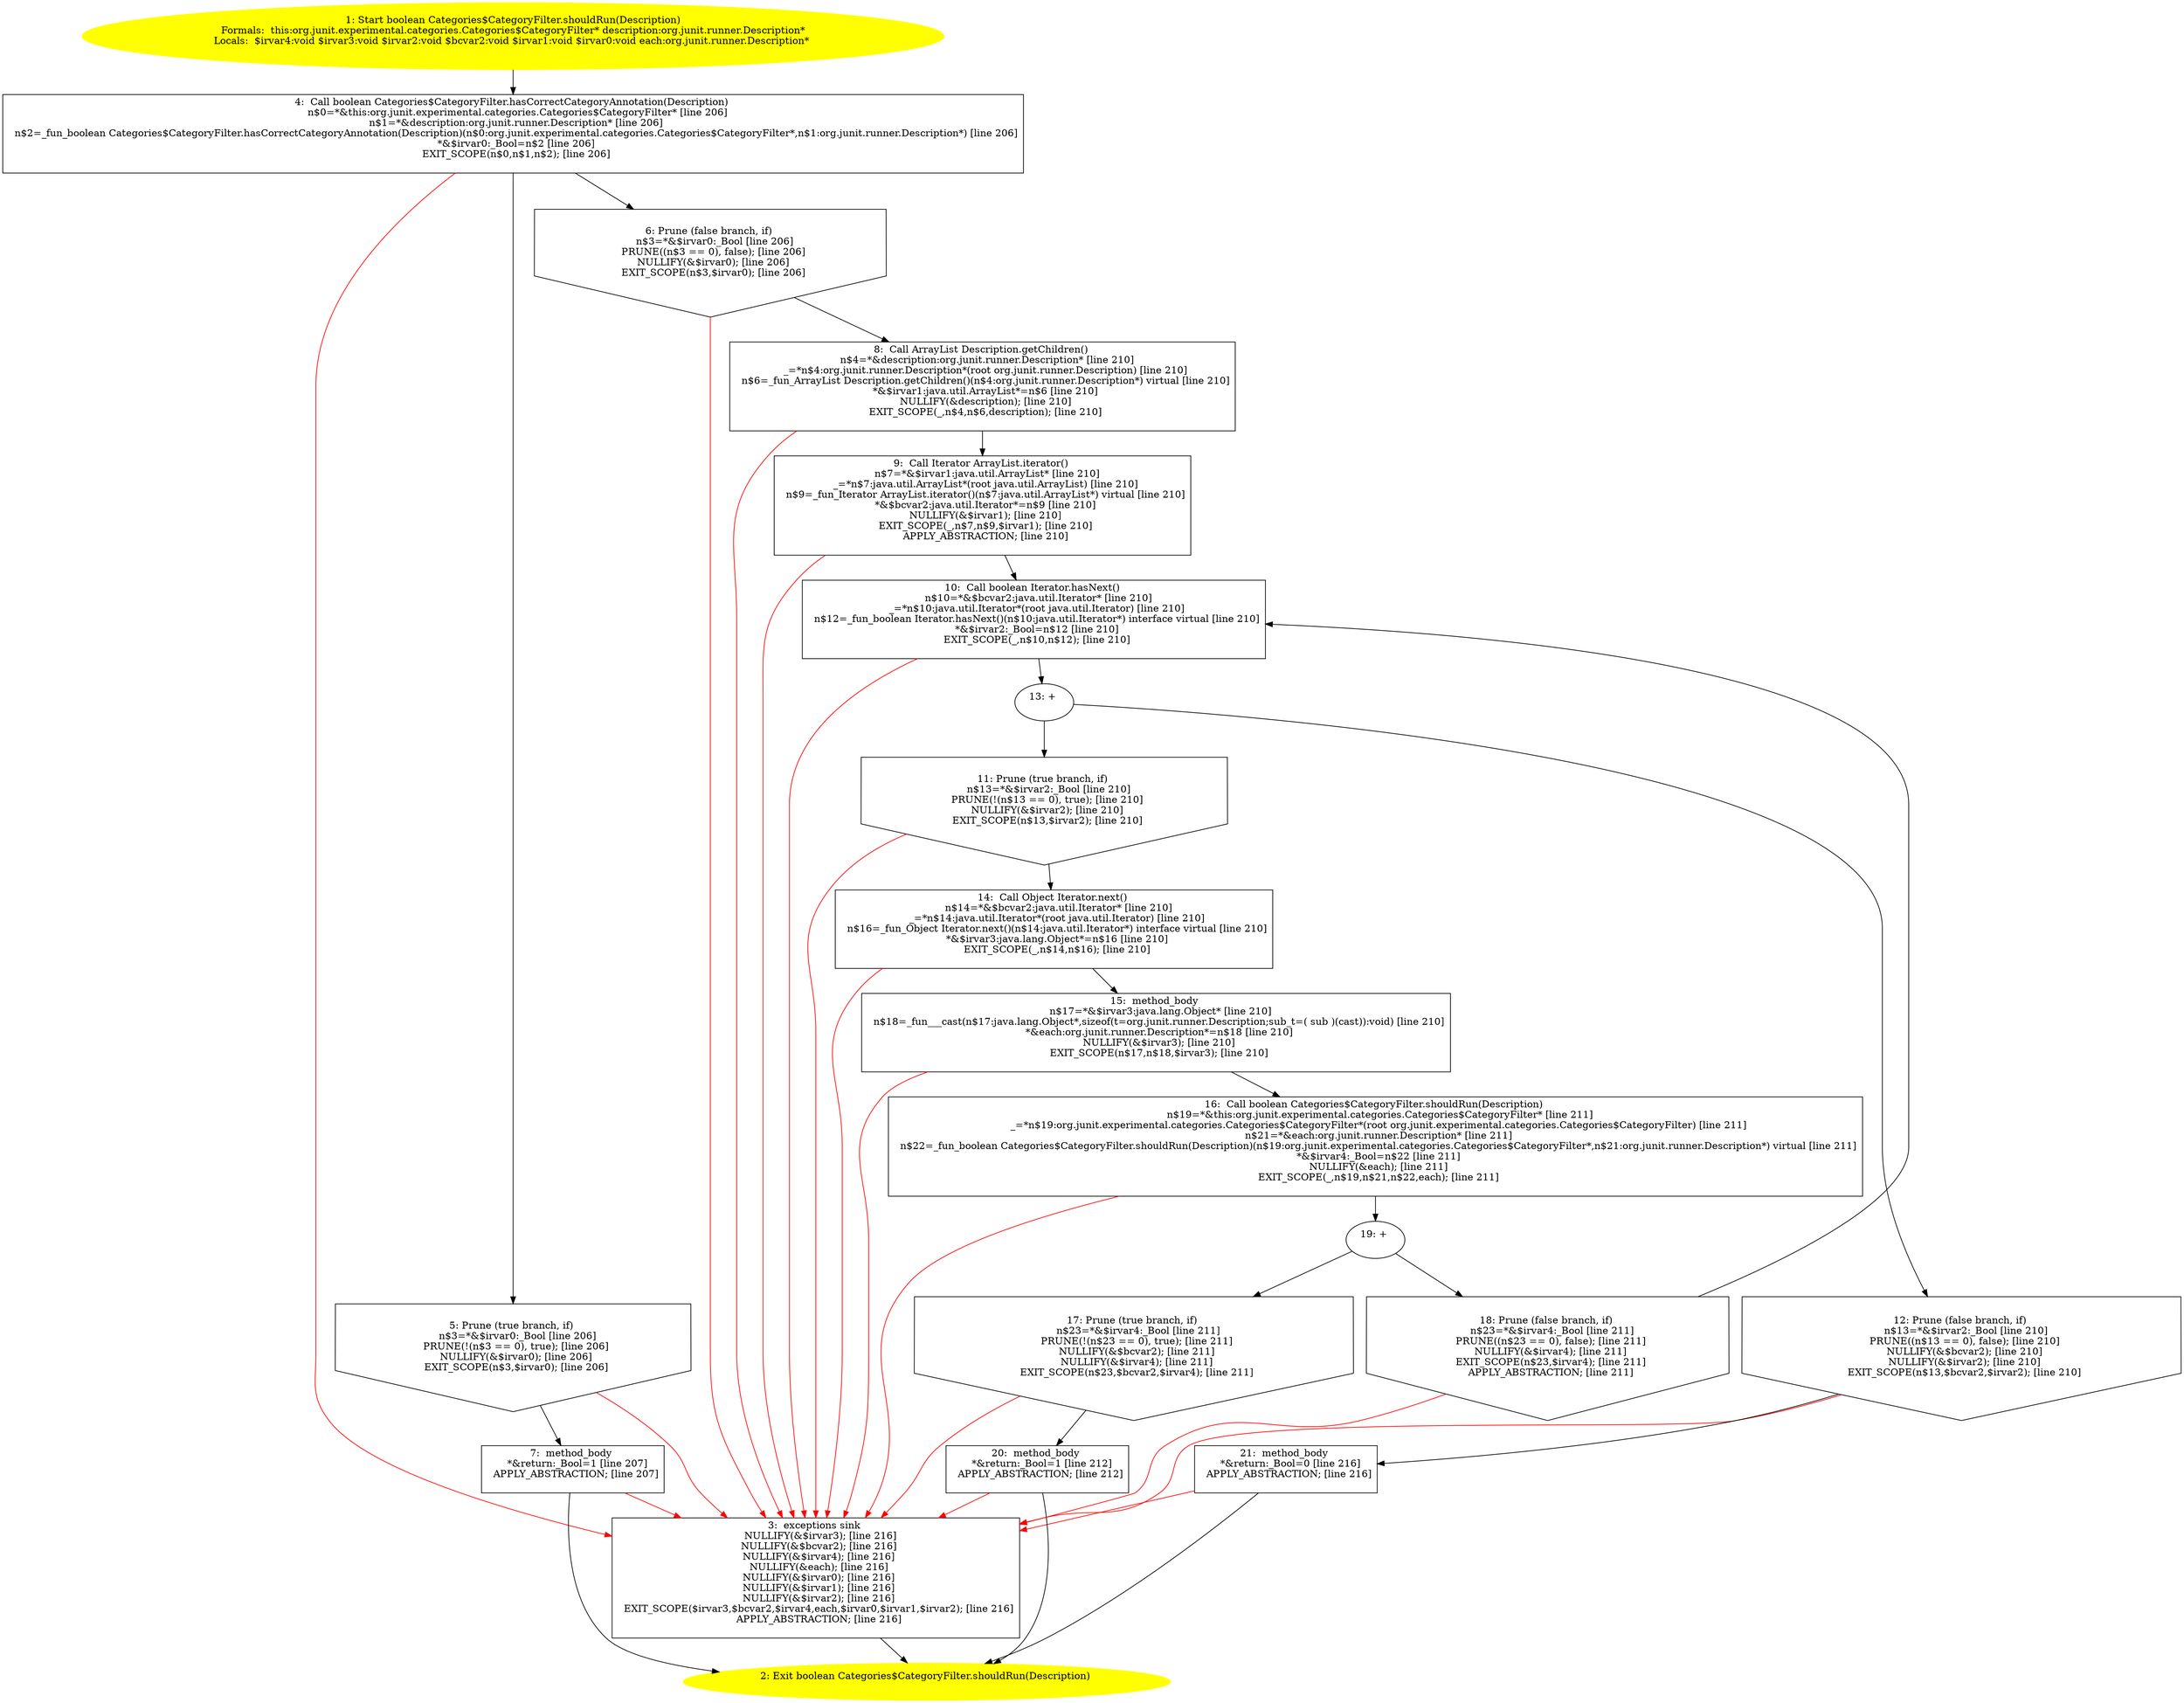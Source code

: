 /* @generated */
digraph cfg {
"org.junit.experimental.categories.Categories$CategoryFilter.shouldRun(org.junit.runner.Description):.f192b747085e6121b181dc42ebc309f4_1" [label="1: Start boolean Categories$CategoryFilter.shouldRun(Description)\nFormals:  this:org.junit.experimental.categories.Categories$CategoryFilter* description:org.junit.runner.Description*\nLocals:  $irvar4:void $irvar3:void $irvar2:void $bcvar2:void $irvar1:void $irvar0:void each:org.junit.runner.Description* \n  " color=yellow style=filled]
	

	 "org.junit.experimental.categories.Categories$CategoryFilter.shouldRun(org.junit.runner.Description):.f192b747085e6121b181dc42ebc309f4_1" -> "org.junit.experimental.categories.Categories$CategoryFilter.shouldRun(org.junit.runner.Description):.f192b747085e6121b181dc42ebc309f4_4" ;
"org.junit.experimental.categories.Categories$CategoryFilter.shouldRun(org.junit.runner.Description):.f192b747085e6121b181dc42ebc309f4_2" [label="2: Exit boolean Categories$CategoryFilter.shouldRun(Description) \n  " color=yellow style=filled]
	

"org.junit.experimental.categories.Categories$CategoryFilter.shouldRun(org.junit.runner.Description):.f192b747085e6121b181dc42ebc309f4_3" [label="3:  exceptions sink \n   NULLIFY(&$irvar3); [line 216]\n  NULLIFY(&$bcvar2); [line 216]\n  NULLIFY(&$irvar4); [line 216]\n  NULLIFY(&each); [line 216]\n  NULLIFY(&$irvar0); [line 216]\n  NULLIFY(&$irvar1); [line 216]\n  NULLIFY(&$irvar2); [line 216]\n  EXIT_SCOPE($irvar3,$bcvar2,$irvar4,each,$irvar0,$irvar1,$irvar2); [line 216]\n  APPLY_ABSTRACTION; [line 216]\n " shape="box"]
	

	 "org.junit.experimental.categories.Categories$CategoryFilter.shouldRun(org.junit.runner.Description):.f192b747085e6121b181dc42ebc309f4_3" -> "org.junit.experimental.categories.Categories$CategoryFilter.shouldRun(org.junit.runner.Description):.f192b747085e6121b181dc42ebc309f4_2" ;
"org.junit.experimental.categories.Categories$CategoryFilter.shouldRun(org.junit.runner.Description):.f192b747085e6121b181dc42ebc309f4_4" [label="4:  Call boolean Categories$CategoryFilter.hasCorrectCategoryAnnotation(Description) \n   n$0=*&this:org.junit.experimental.categories.Categories$CategoryFilter* [line 206]\n  n$1=*&description:org.junit.runner.Description* [line 206]\n  n$2=_fun_boolean Categories$CategoryFilter.hasCorrectCategoryAnnotation(Description)(n$0:org.junit.experimental.categories.Categories$CategoryFilter*,n$1:org.junit.runner.Description*) [line 206]\n  *&$irvar0:_Bool=n$2 [line 206]\n  EXIT_SCOPE(n$0,n$1,n$2); [line 206]\n " shape="box"]
	

	 "org.junit.experimental.categories.Categories$CategoryFilter.shouldRun(org.junit.runner.Description):.f192b747085e6121b181dc42ebc309f4_4" -> "org.junit.experimental.categories.Categories$CategoryFilter.shouldRun(org.junit.runner.Description):.f192b747085e6121b181dc42ebc309f4_5" ;
	 "org.junit.experimental.categories.Categories$CategoryFilter.shouldRun(org.junit.runner.Description):.f192b747085e6121b181dc42ebc309f4_4" -> "org.junit.experimental.categories.Categories$CategoryFilter.shouldRun(org.junit.runner.Description):.f192b747085e6121b181dc42ebc309f4_6" ;
	 "org.junit.experimental.categories.Categories$CategoryFilter.shouldRun(org.junit.runner.Description):.f192b747085e6121b181dc42ebc309f4_4" -> "org.junit.experimental.categories.Categories$CategoryFilter.shouldRun(org.junit.runner.Description):.f192b747085e6121b181dc42ebc309f4_3" [color="red" ];
"org.junit.experimental.categories.Categories$CategoryFilter.shouldRun(org.junit.runner.Description):.f192b747085e6121b181dc42ebc309f4_5" [label="5: Prune (true branch, if) \n   n$3=*&$irvar0:_Bool [line 206]\n  PRUNE(!(n$3 == 0), true); [line 206]\n  NULLIFY(&$irvar0); [line 206]\n  EXIT_SCOPE(n$3,$irvar0); [line 206]\n " shape="invhouse"]
	

	 "org.junit.experimental.categories.Categories$CategoryFilter.shouldRun(org.junit.runner.Description):.f192b747085e6121b181dc42ebc309f4_5" -> "org.junit.experimental.categories.Categories$CategoryFilter.shouldRun(org.junit.runner.Description):.f192b747085e6121b181dc42ebc309f4_7" ;
	 "org.junit.experimental.categories.Categories$CategoryFilter.shouldRun(org.junit.runner.Description):.f192b747085e6121b181dc42ebc309f4_5" -> "org.junit.experimental.categories.Categories$CategoryFilter.shouldRun(org.junit.runner.Description):.f192b747085e6121b181dc42ebc309f4_3" [color="red" ];
"org.junit.experimental.categories.Categories$CategoryFilter.shouldRun(org.junit.runner.Description):.f192b747085e6121b181dc42ebc309f4_6" [label="6: Prune (false branch, if) \n   n$3=*&$irvar0:_Bool [line 206]\n  PRUNE((n$3 == 0), false); [line 206]\n  NULLIFY(&$irvar0); [line 206]\n  EXIT_SCOPE(n$3,$irvar0); [line 206]\n " shape="invhouse"]
	

	 "org.junit.experimental.categories.Categories$CategoryFilter.shouldRun(org.junit.runner.Description):.f192b747085e6121b181dc42ebc309f4_6" -> "org.junit.experimental.categories.Categories$CategoryFilter.shouldRun(org.junit.runner.Description):.f192b747085e6121b181dc42ebc309f4_8" ;
	 "org.junit.experimental.categories.Categories$CategoryFilter.shouldRun(org.junit.runner.Description):.f192b747085e6121b181dc42ebc309f4_6" -> "org.junit.experimental.categories.Categories$CategoryFilter.shouldRun(org.junit.runner.Description):.f192b747085e6121b181dc42ebc309f4_3" [color="red" ];
"org.junit.experimental.categories.Categories$CategoryFilter.shouldRun(org.junit.runner.Description):.f192b747085e6121b181dc42ebc309f4_7" [label="7:  method_body \n   *&return:_Bool=1 [line 207]\n  APPLY_ABSTRACTION; [line 207]\n " shape="box"]
	

	 "org.junit.experimental.categories.Categories$CategoryFilter.shouldRun(org.junit.runner.Description):.f192b747085e6121b181dc42ebc309f4_7" -> "org.junit.experimental.categories.Categories$CategoryFilter.shouldRun(org.junit.runner.Description):.f192b747085e6121b181dc42ebc309f4_2" ;
	 "org.junit.experimental.categories.Categories$CategoryFilter.shouldRun(org.junit.runner.Description):.f192b747085e6121b181dc42ebc309f4_7" -> "org.junit.experimental.categories.Categories$CategoryFilter.shouldRun(org.junit.runner.Description):.f192b747085e6121b181dc42ebc309f4_3" [color="red" ];
"org.junit.experimental.categories.Categories$CategoryFilter.shouldRun(org.junit.runner.Description):.f192b747085e6121b181dc42ebc309f4_8" [label="8:  Call ArrayList Description.getChildren() \n   n$4=*&description:org.junit.runner.Description* [line 210]\n  _=*n$4:org.junit.runner.Description*(root org.junit.runner.Description) [line 210]\n  n$6=_fun_ArrayList Description.getChildren()(n$4:org.junit.runner.Description*) virtual [line 210]\n  *&$irvar1:java.util.ArrayList*=n$6 [line 210]\n  NULLIFY(&description); [line 210]\n  EXIT_SCOPE(_,n$4,n$6,description); [line 210]\n " shape="box"]
	

	 "org.junit.experimental.categories.Categories$CategoryFilter.shouldRun(org.junit.runner.Description):.f192b747085e6121b181dc42ebc309f4_8" -> "org.junit.experimental.categories.Categories$CategoryFilter.shouldRun(org.junit.runner.Description):.f192b747085e6121b181dc42ebc309f4_9" ;
	 "org.junit.experimental.categories.Categories$CategoryFilter.shouldRun(org.junit.runner.Description):.f192b747085e6121b181dc42ebc309f4_8" -> "org.junit.experimental.categories.Categories$CategoryFilter.shouldRun(org.junit.runner.Description):.f192b747085e6121b181dc42ebc309f4_3" [color="red" ];
"org.junit.experimental.categories.Categories$CategoryFilter.shouldRun(org.junit.runner.Description):.f192b747085e6121b181dc42ebc309f4_9" [label="9:  Call Iterator ArrayList.iterator() \n   n$7=*&$irvar1:java.util.ArrayList* [line 210]\n  _=*n$7:java.util.ArrayList*(root java.util.ArrayList) [line 210]\n  n$9=_fun_Iterator ArrayList.iterator()(n$7:java.util.ArrayList*) virtual [line 210]\n  *&$bcvar2:java.util.Iterator*=n$9 [line 210]\n  NULLIFY(&$irvar1); [line 210]\n  EXIT_SCOPE(_,n$7,n$9,$irvar1); [line 210]\n  APPLY_ABSTRACTION; [line 210]\n " shape="box"]
	

	 "org.junit.experimental.categories.Categories$CategoryFilter.shouldRun(org.junit.runner.Description):.f192b747085e6121b181dc42ebc309f4_9" -> "org.junit.experimental.categories.Categories$CategoryFilter.shouldRun(org.junit.runner.Description):.f192b747085e6121b181dc42ebc309f4_10" ;
	 "org.junit.experimental.categories.Categories$CategoryFilter.shouldRun(org.junit.runner.Description):.f192b747085e6121b181dc42ebc309f4_9" -> "org.junit.experimental.categories.Categories$CategoryFilter.shouldRun(org.junit.runner.Description):.f192b747085e6121b181dc42ebc309f4_3" [color="red" ];
"org.junit.experimental.categories.Categories$CategoryFilter.shouldRun(org.junit.runner.Description):.f192b747085e6121b181dc42ebc309f4_10" [label="10:  Call boolean Iterator.hasNext() \n   n$10=*&$bcvar2:java.util.Iterator* [line 210]\n  _=*n$10:java.util.Iterator*(root java.util.Iterator) [line 210]\n  n$12=_fun_boolean Iterator.hasNext()(n$10:java.util.Iterator*) interface virtual [line 210]\n  *&$irvar2:_Bool=n$12 [line 210]\n  EXIT_SCOPE(_,n$10,n$12); [line 210]\n " shape="box"]
	

	 "org.junit.experimental.categories.Categories$CategoryFilter.shouldRun(org.junit.runner.Description):.f192b747085e6121b181dc42ebc309f4_10" -> "org.junit.experimental.categories.Categories$CategoryFilter.shouldRun(org.junit.runner.Description):.f192b747085e6121b181dc42ebc309f4_13" ;
	 "org.junit.experimental.categories.Categories$CategoryFilter.shouldRun(org.junit.runner.Description):.f192b747085e6121b181dc42ebc309f4_10" -> "org.junit.experimental.categories.Categories$CategoryFilter.shouldRun(org.junit.runner.Description):.f192b747085e6121b181dc42ebc309f4_3" [color="red" ];
"org.junit.experimental.categories.Categories$CategoryFilter.shouldRun(org.junit.runner.Description):.f192b747085e6121b181dc42ebc309f4_11" [label="11: Prune (true branch, if) \n   n$13=*&$irvar2:_Bool [line 210]\n  PRUNE(!(n$13 == 0), true); [line 210]\n  NULLIFY(&$irvar2); [line 210]\n  EXIT_SCOPE(n$13,$irvar2); [line 210]\n " shape="invhouse"]
	

	 "org.junit.experimental.categories.Categories$CategoryFilter.shouldRun(org.junit.runner.Description):.f192b747085e6121b181dc42ebc309f4_11" -> "org.junit.experimental.categories.Categories$CategoryFilter.shouldRun(org.junit.runner.Description):.f192b747085e6121b181dc42ebc309f4_14" ;
	 "org.junit.experimental.categories.Categories$CategoryFilter.shouldRun(org.junit.runner.Description):.f192b747085e6121b181dc42ebc309f4_11" -> "org.junit.experimental.categories.Categories$CategoryFilter.shouldRun(org.junit.runner.Description):.f192b747085e6121b181dc42ebc309f4_3" [color="red" ];
"org.junit.experimental.categories.Categories$CategoryFilter.shouldRun(org.junit.runner.Description):.f192b747085e6121b181dc42ebc309f4_12" [label="12: Prune (false branch, if) \n   n$13=*&$irvar2:_Bool [line 210]\n  PRUNE((n$13 == 0), false); [line 210]\n  NULLIFY(&$bcvar2); [line 210]\n  NULLIFY(&$irvar2); [line 210]\n  EXIT_SCOPE(n$13,$bcvar2,$irvar2); [line 210]\n " shape="invhouse"]
	

	 "org.junit.experimental.categories.Categories$CategoryFilter.shouldRun(org.junit.runner.Description):.f192b747085e6121b181dc42ebc309f4_12" -> "org.junit.experimental.categories.Categories$CategoryFilter.shouldRun(org.junit.runner.Description):.f192b747085e6121b181dc42ebc309f4_21" ;
	 "org.junit.experimental.categories.Categories$CategoryFilter.shouldRun(org.junit.runner.Description):.f192b747085e6121b181dc42ebc309f4_12" -> "org.junit.experimental.categories.Categories$CategoryFilter.shouldRun(org.junit.runner.Description):.f192b747085e6121b181dc42ebc309f4_3" [color="red" ];
"org.junit.experimental.categories.Categories$CategoryFilter.shouldRun(org.junit.runner.Description):.f192b747085e6121b181dc42ebc309f4_13" [label="13: + \n  " ]
	

	 "org.junit.experimental.categories.Categories$CategoryFilter.shouldRun(org.junit.runner.Description):.f192b747085e6121b181dc42ebc309f4_13" -> "org.junit.experimental.categories.Categories$CategoryFilter.shouldRun(org.junit.runner.Description):.f192b747085e6121b181dc42ebc309f4_11" ;
	 "org.junit.experimental.categories.Categories$CategoryFilter.shouldRun(org.junit.runner.Description):.f192b747085e6121b181dc42ebc309f4_13" -> "org.junit.experimental.categories.Categories$CategoryFilter.shouldRun(org.junit.runner.Description):.f192b747085e6121b181dc42ebc309f4_12" ;
"org.junit.experimental.categories.Categories$CategoryFilter.shouldRun(org.junit.runner.Description):.f192b747085e6121b181dc42ebc309f4_14" [label="14:  Call Object Iterator.next() \n   n$14=*&$bcvar2:java.util.Iterator* [line 210]\n  _=*n$14:java.util.Iterator*(root java.util.Iterator) [line 210]\n  n$16=_fun_Object Iterator.next()(n$14:java.util.Iterator*) interface virtual [line 210]\n  *&$irvar3:java.lang.Object*=n$16 [line 210]\n  EXIT_SCOPE(_,n$14,n$16); [line 210]\n " shape="box"]
	

	 "org.junit.experimental.categories.Categories$CategoryFilter.shouldRun(org.junit.runner.Description):.f192b747085e6121b181dc42ebc309f4_14" -> "org.junit.experimental.categories.Categories$CategoryFilter.shouldRun(org.junit.runner.Description):.f192b747085e6121b181dc42ebc309f4_15" ;
	 "org.junit.experimental.categories.Categories$CategoryFilter.shouldRun(org.junit.runner.Description):.f192b747085e6121b181dc42ebc309f4_14" -> "org.junit.experimental.categories.Categories$CategoryFilter.shouldRun(org.junit.runner.Description):.f192b747085e6121b181dc42ebc309f4_3" [color="red" ];
"org.junit.experimental.categories.Categories$CategoryFilter.shouldRun(org.junit.runner.Description):.f192b747085e6121b181dc42ebc309f4_15" [label="15:  method_body \n   n$17=*&$irvar3:java.lang.Object* [line 210]\n  n$18=_fun___cast(n$17:java.lang.Object*,sizeof(t=org.junit.runner.Description;sub_t=( sub )(cast)):void) [line 210]\n  *&each:org.junit.runner.Description*=n$18 [line 210]\n  NULLIFY(&$irvar3); [line 210]\n  EXIT_SCOPE(n$17,n$18,$irvar3); [line 210]\n " shape="box"]
	

	 "org.junit.experimental.categories.Categories$CategoryFilter.shouldRun(org.junit.runner.Description):.f192b747085e6121b181dc42ebc309f4_15" -> "org.junit.experimental.categories.Categories$CategoryFilter.shouldRun(org.junit.runner.Description):.f192b747085e6121b181dc42ebc309f4_16" ;
	 "org.junit.experimental.categories.Categories$CategoryFilter.shouldRun(org.junit.runner.Description):.f192b747085e6121b181dc42ebc309f4_15" -> "org.junit.experimental.categories.Categories$CategoryFilter.shouldRun(org.junit.runner.Description):.f192b747085e6121b181dc42ebc309f4_3" [color="red" ];
"org.junit.experimental.categories.Categories$CategoryFilter.shouldRun(org.junit.runner.Description):.f192b747085e6121b181dc42ebc309f4_16" [label="16:  Call boolean Categories$CategoryFilter.shouldRun(Description) \n   n$19=*&this:org.junit.experimental.categories.Categories$CategoryFilter* [line 211]\n  _=*n$19:org.junit.experimental.categories.Categories$CategoryFilter*(root org.junit.experimental.categories.Categories$CategoryFilter) [line 211]\n  n$21=*&each:org.junit.runner.Description* [line 211]\n  n$22=_fun_boolean Categories$CategoryFilter.shouldRun(Description)(n$19:org.junit.experimental.categories.Categories$CategoryFilter*,n$21:org.junit.runner.Description*) virtual [line 211]\n  *&$irvar4:_Bool=n$22 [line 211]\n  NULLIFY(&each); [line 211]\n  EXIT_SCOPE(_,n$19,n$21,n$22,each); [line 211]\n " shape="box"]
	

	 "org.junit.experimental.categories.Categories$CategoryFilter.shouldRun(org.junit.runner.Description):.f192b747085e6121b181dc42ebc309f4_16" -> "org.junit.experimental.categories.Categories$CategoryFilter.shouldRun(org.junit.runner.Description):.f192b747085e6121b181dc42ebc309f4_19" ;
	 "org.junit.experimental.categories.Categories$CategoryFilter.shouldRun(org.junit.runner.Description):.f192b747085e6121b181dc42ebc309f4_16" -> "org.junit.experimental.categories.Categories$CategoryFilter.shouldRun(org.junit.runner.Description):.f192b747085e6121b181dc42ebc309f4_3" [color="red" ];
"org.junit.experimental.categories.Categories$CategoryFilter.shouldRun(org.junit.runner.Description):.f192b747085e6121b181dc42ebc309f4_17" [label="17: Prune (true branch, if) \n   n$23=*&$irvar4:_Bool [line 211]\n  PRUNE(!(n$23 == 0), true); [line 211]\n  NULLIFY(&$bcvar2); [line 211]\n  NULLIFY(&$irvar4); [line 211]\n  EXIT_SCOPE(n$23,$bcvar2,$irvar4); [line 211]\n " shape="invhouse"]
	

	 "org.junit.experimental.categories.Categories$CategoryFilter.shouldRun(org.junit.runner.Description):.f192b747085e6121b181dc42ebc309f4_17" -> "org.junit.experimental.categories.Categories$CategoryFilter.shouldRun(org.junit.runner.Description):.f192b747085e6121b181dc42ebc309f4_20" ;
	 "org.junit.experimental.categories.Categories$CategoryFilter.shouldRun(org.junit.runner.Description):.f192b747085e6121b181dc42ebc309f4_17" -> "org.junit.experimental.categories.Categories$CategoryFilter.shouldRun(org.junit.runner.Description):.f192b747085e6121b181dc42ebc309f4_3" [color="red" ];
"org.junit.experimental.categories.Categories$CategoryFilter.shouldRun(org.junit.runner.Description):.f192b747085e6121b181dc42ebc309f4_18" [label="18: Prune (false branch, if) \n   n$23=*&$irvar4:_Bool [line 211]\n  PRUNE((n$23 == 0), false); [line 211]\n  NULLIFY(&$irvar4); [line 211]\n  EXIT_SCOPE(n$23,$irvar4); [line 211]\n  APPLY_ABSTRACTION; [line 211]\n " shape="invhouse"]
	

	 "org.junit.experimental.categories.Categories$CategoryFilter.shouldRun(org.junit.runner.Description):.f192b747085e6121b181dc42ebc309f4_18" -> "org.junit.experimental.categories.Categories$CategoryFilter.shouldRun(org.junit.runner.Description):.f192b747085e6121b181dc42ebc309f4_10" ;
	 "org.junit.experimental.categories.Categories$CategoryFilter.shouldRun(org.junit.runner.Description):.f192b747085e6121b181dc42ebc309f4_18" -> "org.junit.experimental.categories.Categories$CategoryFilter.shouldRun(org.junit.runner.Description):.f192b747085e6121b181dc42ebc309f4_3" [color="red" ];
"org.junit.experimental.categories.Categories$CategoryFilter.shouldRun(org.junit.runner.Description):.f192b747085e6121b181dc42ebc309f4_19" [label="19: + \n  " ]
	

	 "org.junit.experimental.categories.Categories$CategoryFilter.shouldRun(org.junit.runner.Description):.f192b747085e6121b181dc42ebc309f4_19" -> "org.junit.experimental.categories.Categories$CategoryFilter.shouldRun(org.junit.runner.Description):.f192b747085e6121b181dc42ebc309f4_17" ;
	 "org.junit.experimental.categories.Categories$CategoryFilter.shouldRun(org.junit.runner.Description):.f192b747085e6121b181dc42ebc309f4_19" -> "org.junit.experimental.categories.Categories$CategoryFilter.shouldRun(org.junit.runner.Description):.f192b747085e6121b181dc42ebc309f4_18" ;
"org.junit.experimental.categories.Categories$CategoryFilter.shouldRun(org.junit.runner.Description):.f192b747085e6121b181dc42ebc309f4_20" [label="20:  method_body \n   *&return:_Bool=1 [line 212]\n  APPLY_ABSTRACTION; [line 212]\n " shape="box"]
	

	 "org.junit.experimental.categories.Categories$CategoryFilter.shouldRun(org.junit.runner.Description):.f192b747085e6121b181dc42ebc309f4_20" -> "org.junit.experimental.categories.Categories$CategoryFilter.shouldRun(org.junit.runner.Description):.f192b747085e6121b181dc42ebc309f4_2" ;
	 "org.junit.experimental.categories.Categories$CategoryFilter.shouldRun(org.junit.runner.Description):.f192b747085e6121b181dc42ebc309f4_20" -> "org.junit.experimental.categories.Categories$CategoryFilter.shouldRun(org.junit.runner.Description):.f192b747085e6121b181dc42ebc309f4_3" [color="red" ];
"org.junit.experimental.categories.Categories$CategoryFilter.shouldRun(org.junit.runner.Description):.f192b747085e6121b181dc42ebc309f4_21" [label="21:  method_body \n   *&return:_Bool=0 [line 216]\n  APPLY_ABSTRACTION; [line 216]\n " shape="box"]
	

	 "org.junit.experimental.categories.Categories$CategoryFilter.shouldRun(org.junit.runner.Description):.f192b747085e6121b181dc42ebc309f4_21" -> "org.junit.experimental.categories.Categories$CategoryFilter.shouldRun(org.junit.runner.Description):.f192b747085e6121b181dc42ebc309f4_2" ;
	 "org.junit.experimental.categories.Categories$CategoryFilter.shouldRun(org.junit.runner.Description):.f192b747085e6121b181dc42ebc309f4_21" -> "org.junit.experimental.categories.Categories$CategoryFilter.shouldRun(org.junit.runner.Description):.f192b747085e6121b181dc42ebc309f4_3" [color="red" ];
}

